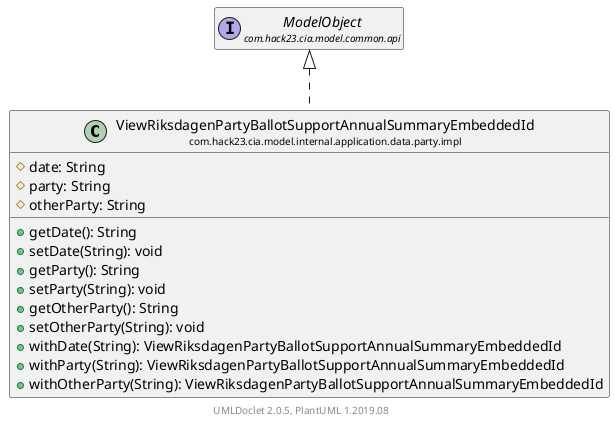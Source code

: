 @startuml
    set namespaceSeparator none
    hide empty fields
    hide empty methods

    class "<size:14>ViewRiksdagenPartyBallotSupportAnnualSummaryEmbeddedId\n<size:10>com.hack23.cia.model.internal.application.data.party.impl" as com.hack23.cia.model.internal.application.data.party.impl.ViewRiksdagenPartyBallotSupportAnnualSummaryEmbeddedId [[ViewRiksdagenPartyBallotSupportAnnualSummaryEmbeddedId.html]] {
        #date: String
        #party: String
        #otherParty: String
        +getDate(): String
        +setDate(String): void
        +getParty(): String
        +setParty(String): void
        +getOtherParty(): String
        +setOtherParty(String): void
        +withDate(String): ViewRiksdagenPartyBallotSupportAnnualSummaryEmbeddedId
        +withParty(String): ViewRiksdagenPartyBallotSupportAnnualSummaryEmbeddedId
        +withOtherParty(String): ViewRiksdagenPartyBallotSupportAnnualSummaryEmbeddedId
    }

    interface "<size:14>ModelObject\n<size:10>com.hack23.cia.model.common.api" as com.hack23.cia.model.common.api.ModelObject

    com.hack23.cia.model.common.api.ModelObject <|.. com.hack23.cia.model.internal.application.data.party.impl.ViewRiksdagenPartyBallotSupportAnnualSummaryEmbeddedId

    center footer UMLDoclet 2.0.5, PlantUML 1.2019.08
@enduml
